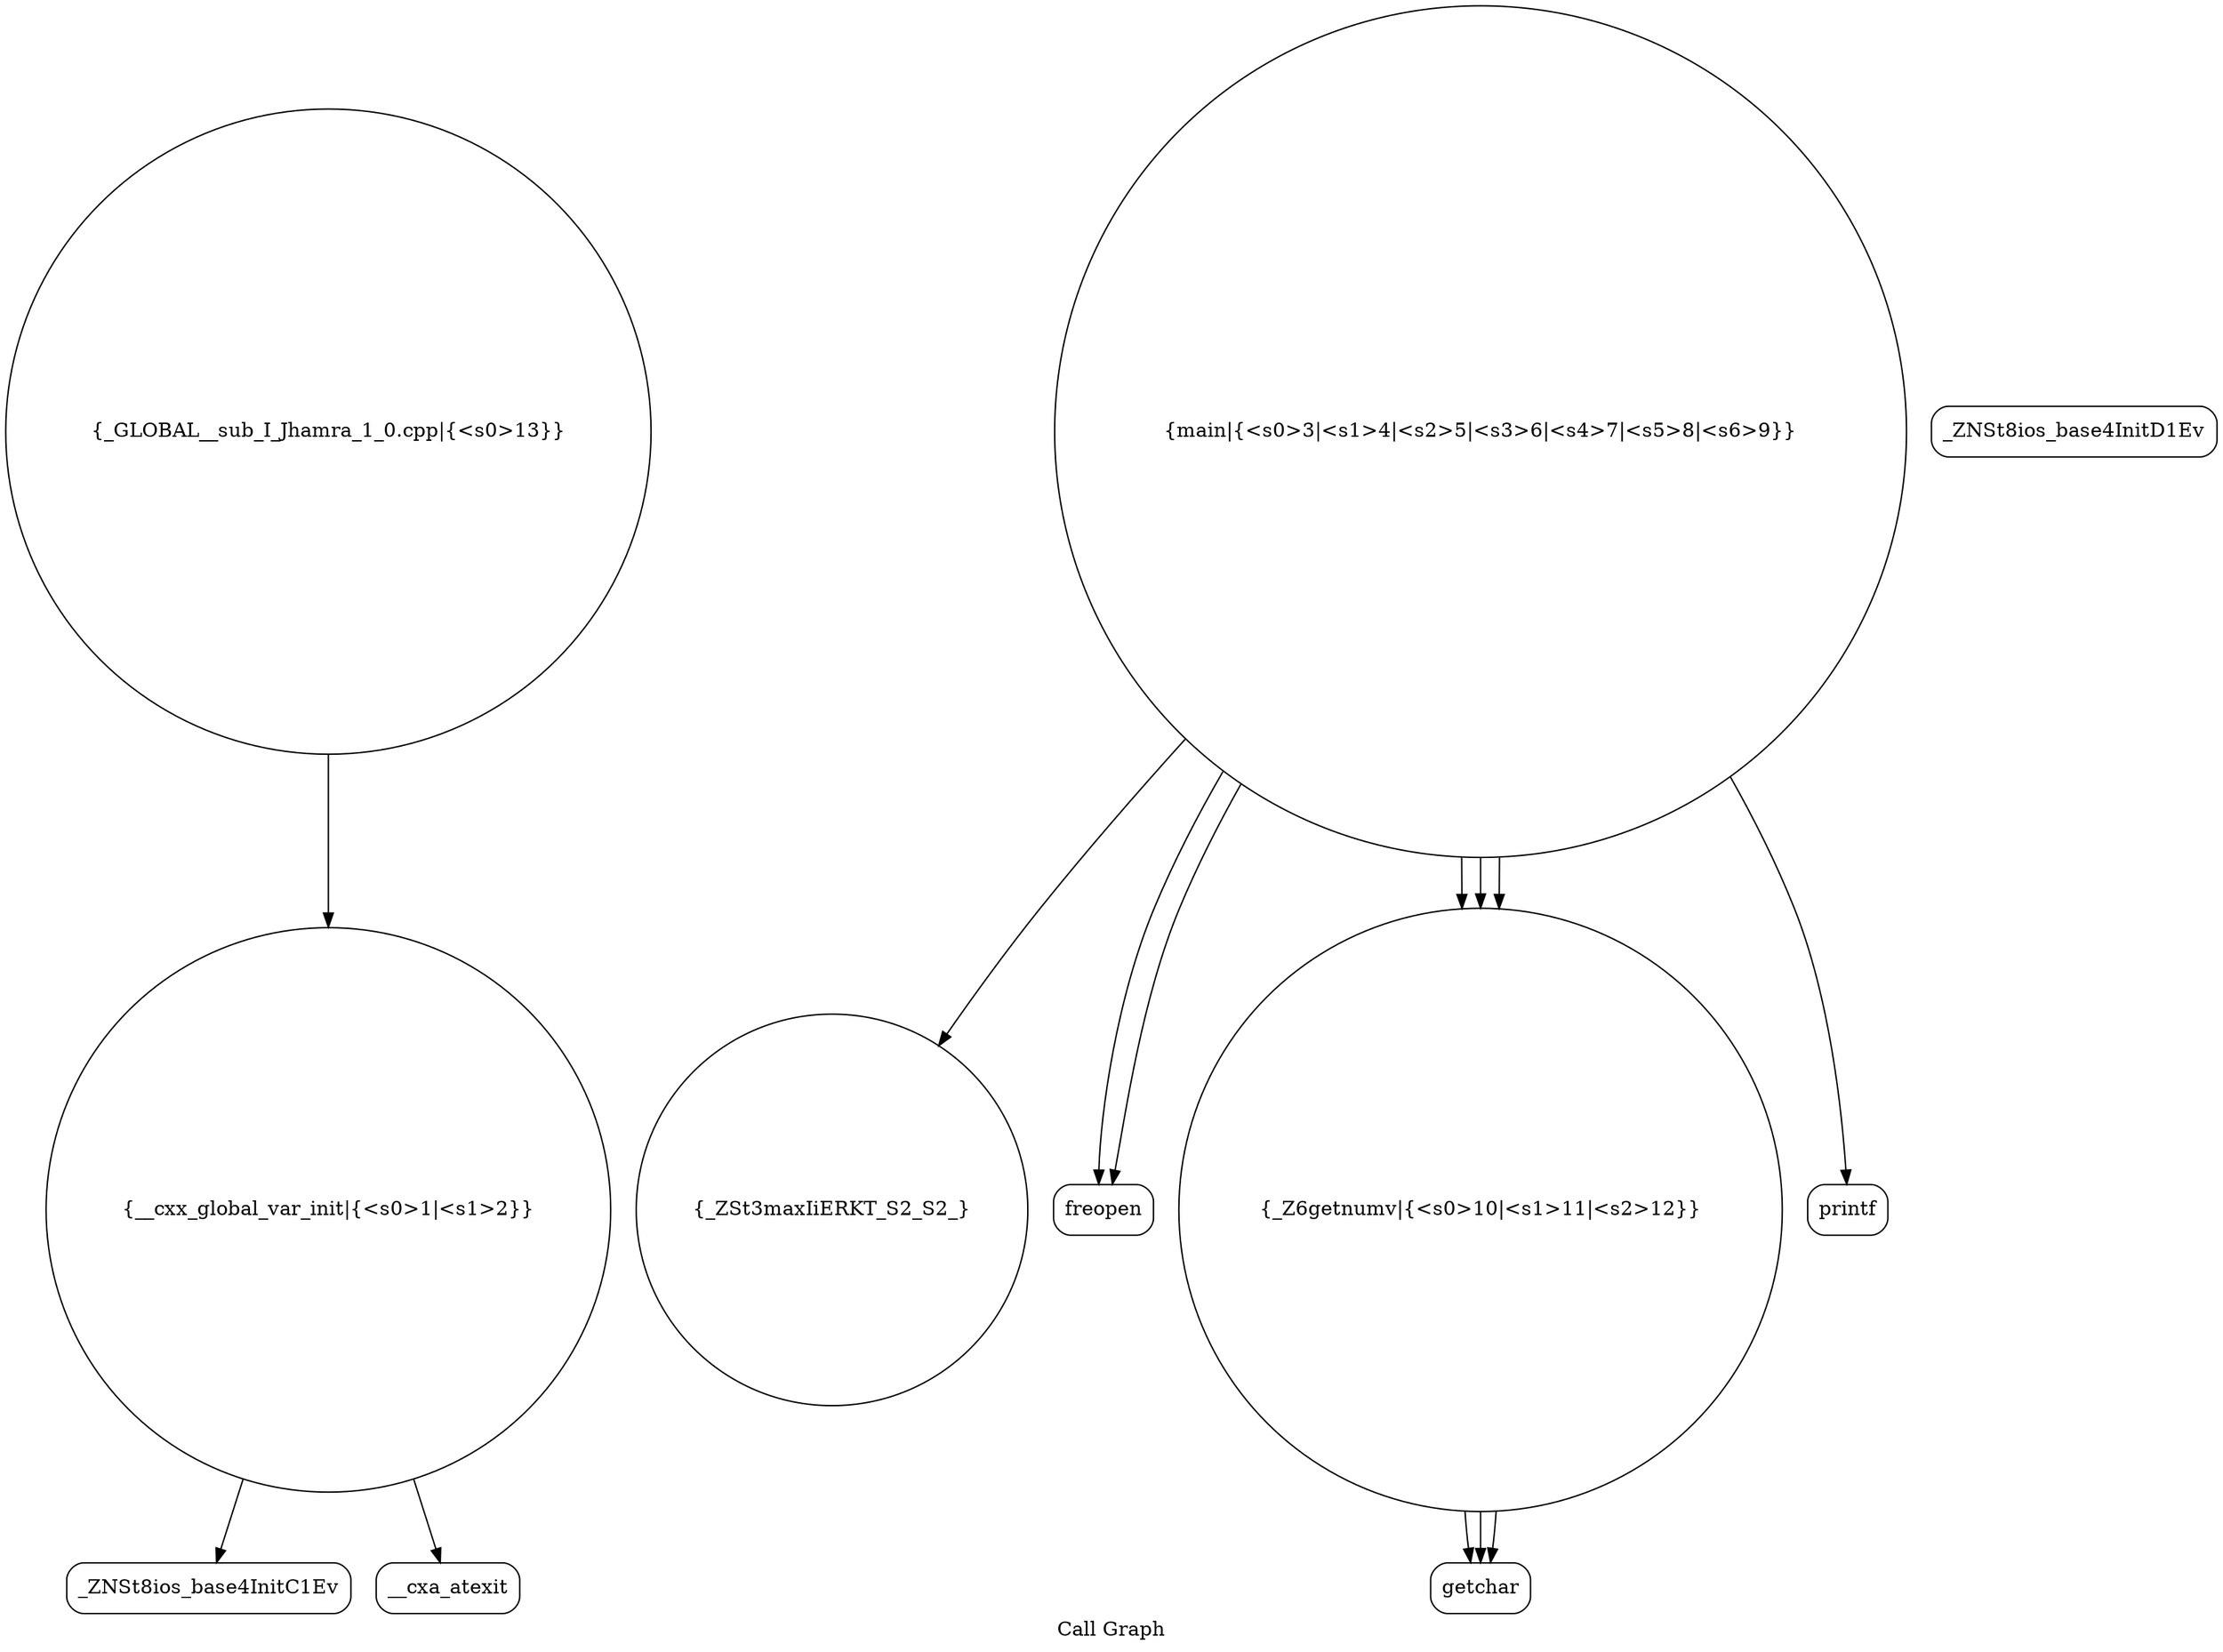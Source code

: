 digraph "Call Graph" {
	label="Call Graph";

	Node0x55d5ae750060 [shape=record,shape=circle,label="{__cxx_global_var_init|{<s0>1|<s1>2}}"];
	Node0x55d5ae750060:s0 -> Node0x55d5ae7504f0[color=black];
	Node0x55d5ae750060:s1 -> Node0x55d5ae7505f0[color=black];
	Node0x55d5ae7507f0 [shape=record,shape=circle,label="{_ZSt3maxIiERKT_S2_S2_}"];
	Node0x55d5ae750570 [shape=record,shape=Mrecord,label="{_ZNSt8ios_base4InitD1Ev}"];
	Node0x55d5ae7508f0 [shape=record,shape=Mrecord,label="{getchar}"];
	Node0x55d5ae750670 [shape=record,shape=circle,label="{main|{<s0>3|<s1>4|<s2>5|<s3>6|<s4>7|<s5>8|<s6>9}}"];
	Node0x55d5ae750670:s0 -> Node0x55d5ae7506f0[color=black];
	Node0x55d5ae750670:s1 -> Node0x55d5ae7506f0[color=black];
	Node0x55d5ae750670:s2 -> Node0x55d5ae750770[color=black];
	Node0x55d5ae750670:s3 -> Node0x55d5ae750770[color=black];
	Node0x55d5ae750670:s4 -> Node0x55d5ae750770[color=black];
	Node0x55d5ae750670:s5 -> Node0x55d5ae7507f0[color=black];
	Node0x55d5ae750670:s6 -> Node0x55d5ae750870[color=black];
	Node0x55d5ae750770 [shape=record,shape=circle,label="{_Z6getnumv|{<s0>10|<s1>11|<s2>12}}"];
	Node0x55d5ae750770:s0 -> Node0x55d5ae7508f0[color=black];
	Node0x55d5ae750770:s1 -> Node0x55d5ae7508f0[color=black];
	Node0x55d5ae750770:s2 -> Node0x55d5ae7508f0[color=black];
	Node0x55d5ae7504f0 [shape=record,shape=Mrecord,label="{_ZNSt8ios_base4InitC1Ev}"];
	Node0x55d5ae750870 [shape=record,shape=Mrecord,label="{printf}"];
	Node0x55d5ae7505f0 [shape=record,shape=Mrecord,label="{__cxa_atexit}"];
	Node0x55d5ae750970 [shape=record,shape=circle,label="{_GLOBAL__sub_I_Jhamra_1_0.cpp|{<s0>13}}"];
	Node0x55d5ae750970:s0 -> Node0x55d5ae750060[color=black];
	Node0x55d5ae7506f0 [shape=record,shape=Mrecord,label="{freopen}"];
}
